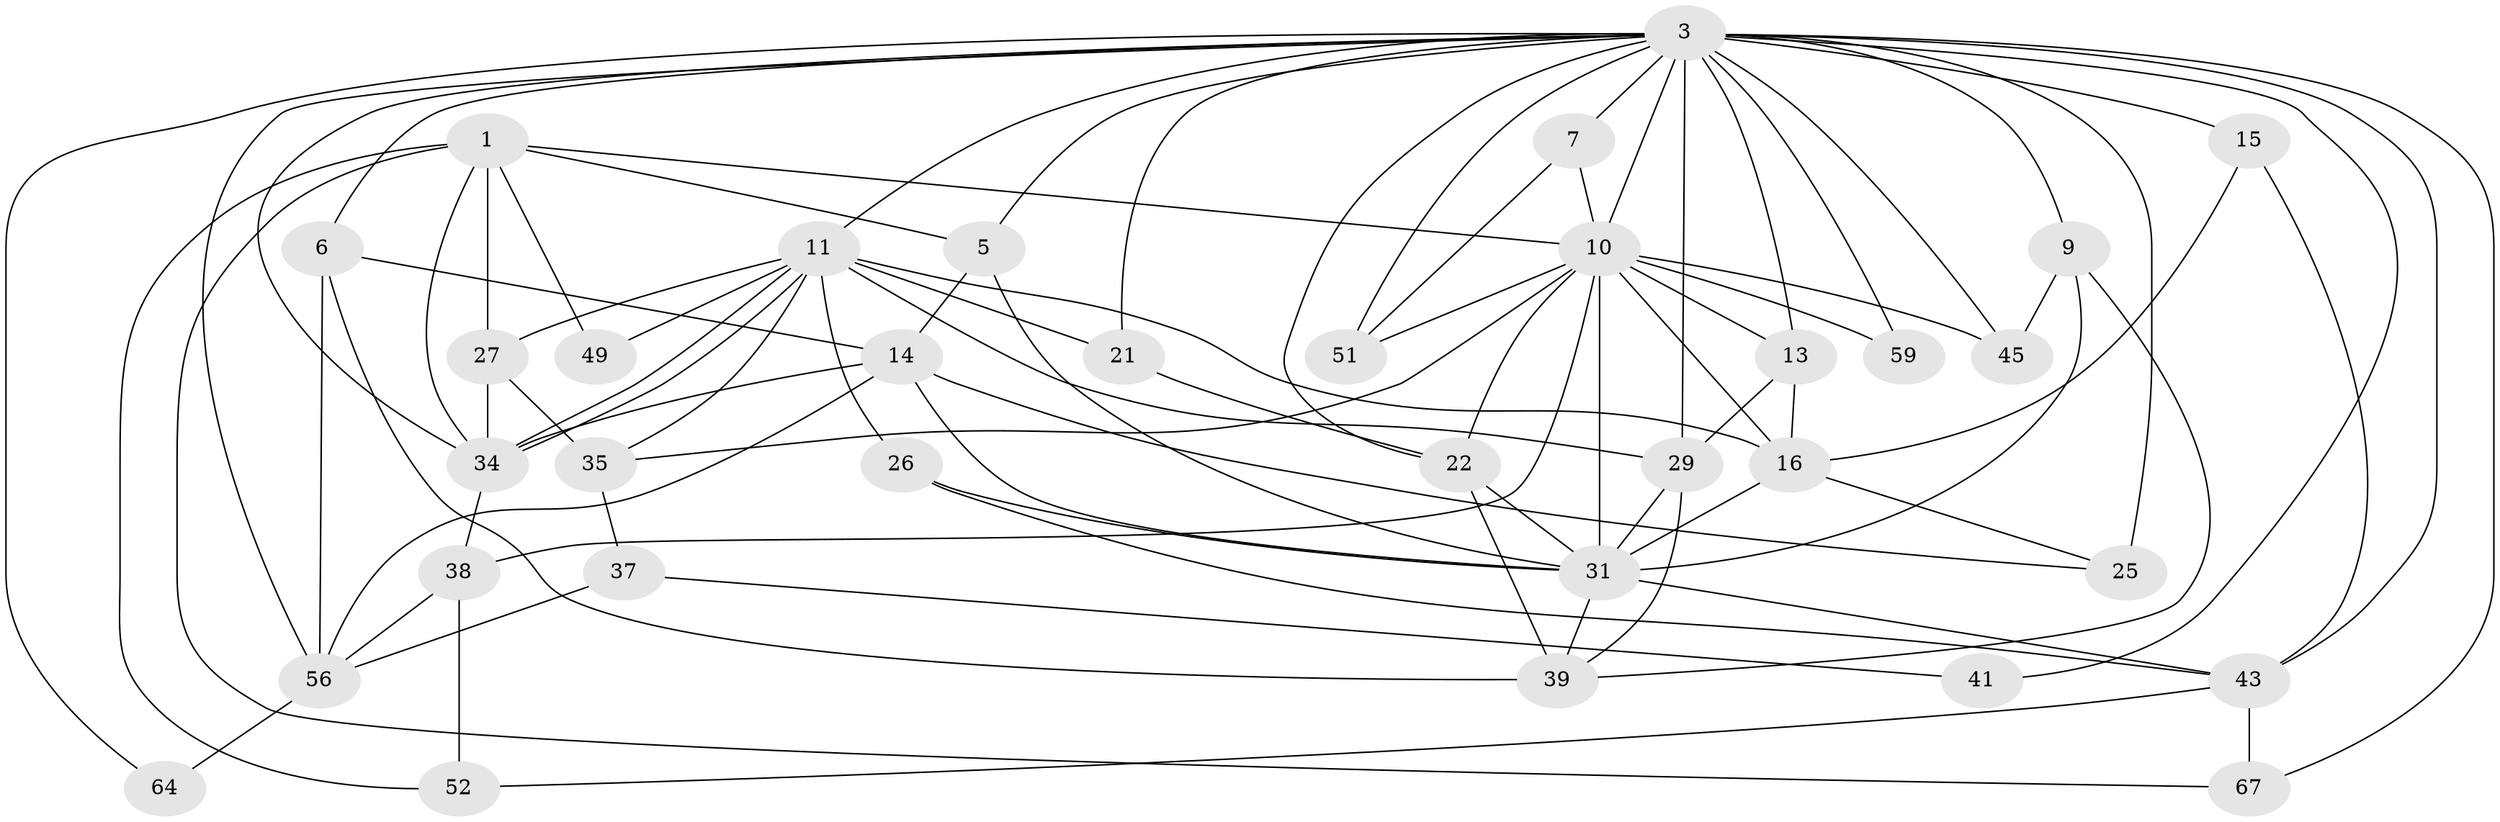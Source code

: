 // original degree distribution, {4: 0.29411764705882354, 5: 0.19117647058823528, 3: 0.23529411764705882, 2: 0.1323529411764706, 6: 0.1323529411764706, 7: 0.014705882352941176}
// Generated by graph-tools (version 1.1) at 2025/15/03/09/25 04:15:12]
// undirected, 34 vertices, 86 edges
graph export_dot {
graph [start="1"]
  node [color=gray90,style=filled];
  1 [super="+2"];
  3 [super="+4+8"];
  5;
  6 [super="+30"];
  7 [super="+40"];
  9 [super="+57"];
  10 [super="+17+18"];
  11 [super="+24+12+62"];
  13;
  14 [super="+61"];
  15;
  16 [super="+19"];
  21;
  22 [super="+23+46"];
  25;
  26;
  27;
  29 [super="+36"];
  31 [super="+68+58+44"];
  34 [super="+47"];
  35;
  37;
  38;
  39 [super="+54"];
  41;
  43 [super="+66+65"];
  45;
  49;
  51;
  52;
  56;
  59;
  64;
  67;
  1 -- 27;
  1 -- 5;
  1 -- 34;
  1 -- 49;
  1 -- 67;
  1 -- 52;
  1 -- 10;
  3 -- 45;
  3 -- 13;
  3 -- 56;
  3 -- 34;
  3 -- 67;
  3 -- 5;
  3 -- 6;
  3 -- 9;
  3 -- 10 [weight=3];
  3 -- 41;
  3 -- 43 [weight=2];
  3 -- 15 [weight=2];
  3 -- 51;
  3 -- 22 [weight=2];
  3 -- 25 [weight=3];
  3 -- 29;
  3 -- 64;
  3 -- 7;
  3 -- 11;
  3 -- 21;
  3 -- 59;
  5 -- 31;
  5 -- 14;
  6 -- 56;
  6 -- 39;
  6 -- 14;
  7 -- 10;
  7 -- 51;
  9 -- 39;
  9 -- 45;
  9 -- 31 [weight=2];
  10 -- 38;
  10 -- 31 [weight=2];
  10 -- 35;
  10 -- 13;
  10 -- 45;
  10 -- 16;
  10 -- 51;
  10 -- 22 [weight=2];
  10 -- 59;
  11 -- 34;
  11 -- 34;
  11 -- 49;
  11 -- 35;
  11 -- 16 [weight=2];
  11 -- 27;
  11 -- 26;
  11 -- 21;
  11 -- 29;
  13 -- 29;
  13 -- 16;
  14 -- 34;
  14 -- 56;
  14 -- 25;
  14 -- 31;
  15 -- 43;
  15 -- 16;
  16 -- 31;
  16 -- 25;
  21 -- 22;
  22 -- 31 [weight=2];
  22 -- 39 [weight=2];
  26 -- 43;
  26 -- 31;
  27 -- 34 [weight=2];
  27 -- 35;
  29 -- 39;
  29 -- 31;
  31 -- 39;
  31 -- 43;
  34 -- 38;
  35 -- 37;
  37 -- 56;
  37 -- 41;
  38 -- 52;
  38 -- 56;
  43 -- 67;
  43 -- 52;
  56 -- 64;
}
